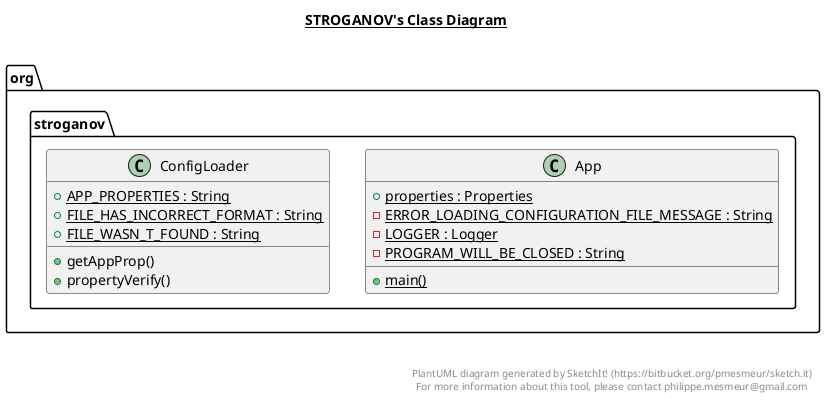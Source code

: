 @startuml

title __STROGANOV's Class Diagram__\n

  namespace org.stroganov {
    class org.stroganov.App {
        {static} + properties : Properties
        {static} - ERROR_LOADING_CONFIGURATION_FILE_MESSAGE : String
        {static} - LOGGER : Logger
        {static} - PROGRAM_WILL_BE_CLOSED : String
        {static} + main()
    }
  }
  

  namespace org.stroganov {
    class org.stroganov.ConfigLoader {
        {static} + APP_PROPERTIES : String
        {static} + FILE_HAS_INCORRECT_FORMAT : String
        {static} + FILE_WASN_T_FOUND : String
        + getAppProp()
        + propertyVerify()
    }
  }
  



right footer


PlantUML diagram generated by SketchIt! (https://bitbucket.org/pmesmeur/sketch.it)
For more information about this tool, please contact philippe.mesmeur@gmail.com
endfooter

@enduml

